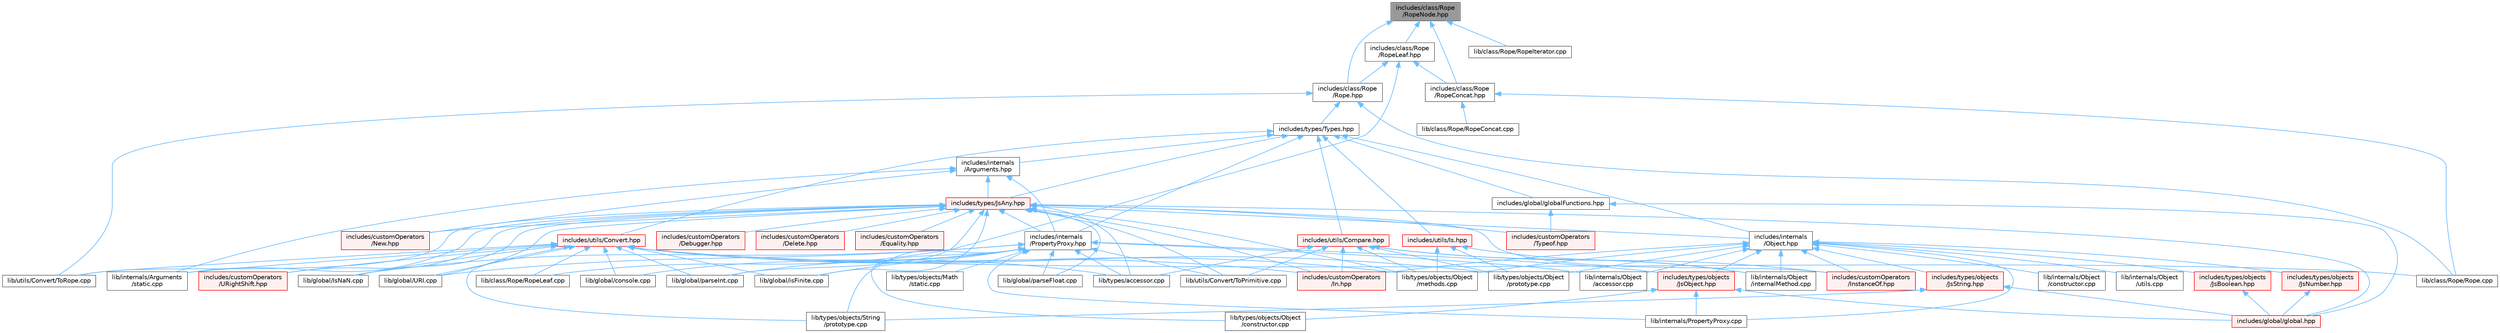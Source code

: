 digraph "includes/class/Rope/RopeNode.hpp"
{
 // LATEX_PDF_SIZE
  bgcolor="transparent";
  edge [fontname=Helvetica,fontsize=10,labelfontname=Helvetica,labelfontsize=10];
  node [fontname=Helvetica,fontsize=10,shape=box,height=0.2,width=0.4];
  Node1 [id="Node000001",label="includes/class/Rope\l/RopeNode.hpp",height=0.2,width=0.4,color="gray40", fillcolor="grey60", style="filled", fontcolor="black",tooltip=" "];
  Node1 -> Node2 [id="edge1_Node000001_Node000002",dir="back",color="steelblue1",style="solid",tooltip=" "];
  Node2 [id="Node000002",label="includes/class/Rope\l/Rope.hpp",height=0.2,width=0.4,color="grey40", fillcolor="white", style="filled",URL="$Rope_8hpp.html",tooltip=" "];
  Node2 -> Node3 [id="edge2_Node000002_Node000003",dir="back",color="steelblue1",style="solid",tooltip=" "];
  Node3 [id="Node000003",label="includes/types/Types.hpp",height=0.2,width=0.4,color="grey40", fillcolor="white", style="filled",URL="$Types_8hpp.html",tooltip=" "];
  Node3 -> Node4 [id="edge3_Node000003_Node000004",dir="back",color="steelblue1",style="solid",tooltip=" "];
  Node4 [id="Node000004",label="includes/global/globalFunctions.hpp",height=0.2,width=0.4,color="grey40", fillcolor="white", style="filled",URL="$globalFunctions_8hpp.html",tooltip=" "];
  Node4 -> Node5 [id="edge4_Node000004_Node000005",dir="back",color="steelblue1",style="solid",tooltip=" "];
  Node5 [id="Node000005",label="includes/customOperators\l/Typeof.hpp",height=0.2,width=0.4,color="red", fillcolor="#FFF0F0", style="filled",URL="$Typeof_8hpp.html",tooltip=" "];
  Node4 -> Node7 [id="edge5_Node000004_Node000007",dir="back",color="steelblue1",style="solid",tooltip=" "];
  Node7 [id="Node000007",label="includes/global/global.hpp",height=0.2,width=0.4,color="red", fillcolor="#FFF0F0", style="filled",URL="$global_8hpp.html",tooltip=" "];
  Node3 -> Node10 [id="edge6_Node000003_Node000010",dir="back",color="steelblue1",style="solid",tooltip=" "];
  Node10 [id="Node000010",label="includes/internals\l/Arguments.hpp",height=0.2,width=0.4,color="grey40", fillcolor="white", style="filled",URL="$Arguments_8hpp.html",tooltip=" "];
  Node10 -> Node11 [id="edge7_Node000010_Node000011",dir="back",color="steelblue1",style="solid",tooltip=" "];
  Node11 [id="Node000011",label="includes/customOperators\l/New.hpp",height=0.2,width=0.4,color="red", fillcolor="#FFF0F0", style="filled",URL="$New_8hpp.html",tooltip=" "];
  Node10 -> Node12 [id="edge8_Node000010_Node000012",dir="back",color="steelblue1",style="solid",tooltip=" "];
  Node12 [id="Node000012",label="includes/internals\l/PropertyProxy.hpp",height=0.2,width=0.4,color="grey40", fillcolor="white", style="filled",URL="$PropertyProxy_8hpp.html",tooltip=" "];
  Node12 -> Node13 [id="edge9_Node000012_Node000013",dir="back",color="steelblue1",style="solid",tooltip=" "];
  Node13 [id="Node000013",label="includes/types/objects\l/JsObject.hpp",height=0.2,width=0.4,color="red", fillcolor="#FFF0F0", style="filled",URL="$JsObject_8hpp.html",tooltip=" "];
  Node13 -> Node7 [id="edge10_Node000013_Node000007",dir="back",color="steelblue1",style="solid",tooltip=" "];
  Node13 -> Node35 [id="edge11_Node000013_Node000035",dir="back",color="steelblue1",style="solid",tooltip=" "];
  Node35 [id="Node000035",label="lib/internals/PropertyProxy.cpp",height=0.2,width=0.4,color="grey40", fillcolor="white", style="filled",URL="$PropertyProxy_8cpp.html",tooltip=" "];
  Node13 -> Node28 [id="edge12_Node000013_Node000028",dir="back",color="steelblue1",style="solid",tooltip=" "];
  Node28 [id="Node000028",label="lib/types/objects/Object\l/constructor.cpp",height=0.2,width=0.4,color="grey40", fillcolor="white", style="filled",URL="$types_2objects_2Object_2constructor_8cpp.html",tooltip=" "];
  Node12 -> Node43 [id="edge13_Node000012_Node000043",dir="back",color="steelblue1",style="solid",tooltip=" "];
  Node43 [id="Node000043",label="lib/global/IsNaN.cpp",height=0.2,width=0.4,color="grey40", fillcolor="white", style="filled",URL="$IsNaN_8cpp.html",tooltip=" "];
  Node12 -> Node44 [id="edge14_Node000012_Node000044",dir="back",color="steelblue1",style="solid",tooltip=" "];
  Node44 [id="Node000044",label="lib/global/URI.cpp",height=0.2,width=0.4,color="grey40", fillcolor="white", style="filled",URL="$URI_8cpp.html",tooltip=" "];
  Node12 -> Node45 [id="edge15_Node000012_Node000045",dir="back",color="steelblue1",style="solid",tooltip=" "];
  Node45 [id="Node000045",label="lib/global/console.cpp",height=0.2,width=0.4,color="grey40", fillcolor="white", style="filled",URL="$console_8cpp.html",tooltip=" "];
  Node12 -> Node46 [id="edge16_Node000012_Node000046",dir="back",color="steelblue1",style="solid",tooltip=" "];
  Node46 [id="Node000046",label="lib/global/isFinite.cpp",height=0.2,width=0.4,color="grey40", fillcolor="white", style="filled",URL="$isFinite_8cpp.html",tooltip=" "];
  Node12 -> Node47 [id="edge17_Node000012_Node000047",dir="back",color="steelblue1",style="solid",tooltip=" "];
  Node47 [id="Node000047",label="lib/global/parseFloat.cpp",height=0.2,width=0.4,color="grey40", fillcolor="white", style="filled",URL="$parseFloat_8cpp.html",tooltip=" "];
  Node12 -> Node48 [id="edge18_Node000012_Node000048",dir="back",color="steelblue1",style="solid",tooltip=" "];
  Node48 [id="Node000048",label="lib/global/parseInt.cpp",height=0.2,width=0.4,color="grey40", fillcolor="white", style="filled",URL="$parseInt_8cpp.html",tooltip=" "];
  Node12 -> Node49 [id="edge19_Node000012_Node000049",dir="back",color="steelblue1",style="solid",tooltip=" "];
  Node49 [id="Node000049",label="lib/internals/Object\l/accessor.cpp",height=0.2,width=0.4,color="grey40", fillcolor="white", style="filled",URL="$internals_2Object_2accessor_8cpp.html",tooltip=" "];
  Node12 -> Node35 [id="edge20_Node000012_Node000035",dir="back",color="steelblue1",style="solid",tooltip=" "];
  Node12 -> Node21 [id="edge21_Node000012_Node000021",dir="back",color="steelblue1",style="solid",tooltip=" "];
  Node21 [id="Node000021",label="lib/types/accessor.cpp",height=0.2,width=0.4,color="grey40", fillcolor="white", style="filled",URL="$types_2accessor_8cpp.html",tooltip=" "];
  Node12 -> Node50 [id="edge22_Node000012_Node000050",dir="back",color="steelblue1",style="solid",tooltip=" "];
  Node50 [id="Node000050",label="lib/types/objects/Math\l/static.cpp",height=0.2,width=0.4,color="grey40", fillcolor="white", style="filled",URL="$types_2objects_2Math_2static_8cpp.html",tooltip=" "];
  Node12 -> Node28 [id="edge23_Node000012_Node000028",dir="back",color="steelblue1",style="solid",tooltip=" "];
  Node12 -> Node51 [id="edge24_Node000012_Node000051",dir="back",color="steelblue1",style="solid",tooltip=" "];
  Node51 [id="Node000051",label="lib/types/objects/String\l/prototype.cpp",height=0.2,width=0.4,color="grey40", fillcolor="white", style="filled",URL="$String_2prototype_8cpp.html",tooltip=" "];
  Node12 -> Node52 [id="edge25_Node000012_Node000052",dir="back",color="steelblue1",style="solid",tooltip=" "];
  Node52 [id="Node000052",label="lib/utils/Convert/ToPrimitive.cpp",height=0.2,width=0.4,color="grey40", fillcolor="white", style="filled",URL="$ToPrimitive_8cpp.html",tooltip=" "];
  Node10 -> Node53 [id="edge26_Node000010_Node000053",dir="back",color="steelblue1",style="solid",tooltip=" "];
  Node53 [id="Node000053",label="includes/types/JsAny.hpp",height=0.2,width=0.4,color="red", fillcolor="#FFF0F0", style="filled",URL="$JsAny_8hpp.html",tooltip=" "];
  Node53 -> Node54 [id="edge27_Node000053_Node000054",dir="back",color="steelblue1",style="solid",tooltip=" "];
  Node54 [id="Node000054",label="includes/customOperators\l/Debugger.hpp",height=0.2,width=0.4,color="red", fillcolor="#FFF0F0", style="filled",URL="$Debugger_8hpp.html",tooltip=" "];
  Node53 -> Node55 [id="edge28_Node000053_Node000055",dir="back",color="steelblue1",style="solid",tooltip=" "];
  Node55 [id="Node000055",label="includes/customOperators\l/Delete.hpp",height=0.2,width=0.4,color="red", fillcolor="#FFF0F0", style="filled",URL="$Delete_8hpp.html",tooltip=" "];
  Node53 -> Node56 [id="edge29_Node000053_Node000056",dir="back",color="steelblue1",style="solid",tooltip=" "];
  Node56 [id="Node000056",label="includes/customOperators\l/Equality.hpp",height=0.2,width=0.4,color="red", fillcolor="#FFF0F0", style="filled",URL="$Equality_8hpp.html",tooltip=" "];
  Node53 -> Node57 [id="edge30_Node000053_Node000057",dir="back",color="steelblue1",style="solid",tooltip=" "];
  Node57 [id="Node000057",label="includes/customOperators\l/In.hpp",height=0.2,width=0.4,color="red", fillcolor="#FFF0F0", style="filled",URL="$In_8hpp.html",tooltip=" "];
  Node53 -> Node58 [id="edge31_Node000053_Node000058",dir="back",color="steelblue1",style="solid",tooltip=" "];
  Node58 [id="Node000058",label="includes/customOperators\l/InstanceOf.hpp",height=0.2,width=0.4,color="red", fillcolor="#FFF0F0", style="filled",URL="$InstanceOf_8hpp.html",tooltip=" "];
  Node53 -> Node11 [id="edge32_Node000053_Node000011",dir="back",color="steelblue1",style="solid",tooltip=" "];
  Node53 -> Node5 [id="edge33_Node000053_Node000005",dir="back",color="steelblue1",style="solid",tooltip=" "];
  Node53 -> Node59 [id="edge34_Node000053_Node000059",dir="back",color="steelblue1",style="solid",tooltip=" "];
  Node59 [id="Node000059",label="includes/customOperators\l/URightShift.hpp",height=0.2,width=0.4,color="red", fillcolor="#FFF0F0", style="filled",URL="$URightShift_8hpp.html",tooltip=" "];
  Node53 -> Node7 [id="edge35_Node000053_Node000007",dir="back",color="steelblue1",style="solid",tooltip=" "];
  Node53 -> Node109 [id="edge36_Node000053_Node000109",dir="back",color="steelblue1",style="solid",tooltip=" "];
  Node109 [id="Node000109",label="includes/internals\l/Object.hpp",height=0.2,width=0.4,color="grey40", fillcolor="white", style="filled",URL="$Object_8hpp.html",tooltip=" "];
  Node109 -> Node57 [id="edge37_Node000109_Node000057",dir="back",color="steelblue1",style="solid",tooltip=" "];
  Node109 -> Node58 [id="edge38_Node000109_Node000058",dir="back",color="steelblue1",style="solid",tooltip=" "];
  Node109 -> Node110 [id="edge39_Node000109_Node000110",dir="back",color="steelblue1",style="solid",tooltip=" "];
  Node110 [id="Node000110",label="includes/types/objects\l/JsBoolean.hpp",height=0.2,width=0.4,color="red", fillcolor="#FFF0F0", style="filled",URL="$JsBoolean_8hpp.html",tooltip=" "];
  Node110 -> Node7 [id="edge40_Node000110_Node000007",dir="back",color="steelblue1",style="solid",tooltip=" "];
  Node109 -> Node111 [id="edge41_Node000109_Node000111",dir="back",color="steelblue1",style="solid",tooltip=" "];
  Node111 [id="Node000111",label="includes/types/objects\l/JsNumber.hpp",height=0.2,width=0.4,color="red", fillcolor="#FFF0F0", style="filled",URL="$JsNumber_8hpp.html",tooltip=" "];
  Node111 -> Node7 [id="edge42_Node000111_Node000007",dir="back",color="steelblue1",style="solid",tooltip=" "];
  Node109 -> Node13 [id="edge43_Node000109_Node000013",dir="back",color="steelblue1",style="solid",tooltip=" "];
  Node109 -> Node66 [id="edge44_Node000109_Node000066",dir="back",color="steelblue1",style="solid",tooltip=" "];
  Node66 [id="Node000066",label="includes/types/objects\l/JsString.hpp",height=0.2,width=0.4,color="red", fillcolor="#FFF0F0", style="filled",URL="$JsString_8hpp.html",tooltip=" "];
  Node66 -> Node7 [id="edge45_Node000066_Node000007",dir="back",color="steelblue1",style="solid",tooltip=" "];
  Node66 -> Node51 [id="edge46_Node000066_Node000051",dir="back",color="steelblue1",style="solid",tooltip=" "];
  Node109 -> Node49 [id="edge47_Node000109_Node000049",dir="back",color="steelblue1",style="solid",tooltip=" "];
  Node109 -> Node108 [id="edge48_Node000109_Node000108",dir="back",color="steelblue1",style="solid",tooltip=" "];
  Node108 [id="Node000108",label="lib/internals/Object\l/constructor.cpp",height=0.2,width=0.4,color="grey40", fillcolor="white", style="filled",URL="$internals_2Object_2constructor_8cpp.html",tooltip=" "];
  Node109 -> Node69 [id="edge49_Node000109_Node000069",dir="back",color="steelblue1",style="solid",tooltip=" "];
  Node69 [id="Node000069",label="lib/internals/Object\l/internalMethod.cpp",height=0.2,width=0.4,color="grey40", fillcolor="white", style="filled",URL="$internals_2Object_2internalMethod_8cpp.html",tooltip=" "];
  Node109 -> Node112 [id="edge50_Node000109_Node000112",dir="back",color="steelblue1",style="solid",tooltip=" "];
  Node112 [id="Node000112",label="lib/internals/Object\l/utils.cpp",height=0.2,width=0.4,color="grey40", fillcolor="white", style="filled",URL="$utils_8cpp.html",tooltip=" "];
  Node109 -> Node35 [id="edge51_Node000109_Node000035",dir="back",color="steelblue1",style="solid",tooltip=" "];
  Node109 -> Node29 [id="edge52_Node000109_Node000029",dir="back",color="steelblue1",style="solid",tooltip=" "];
  Node29 [id="Node000029",label="lib/types/objects/Object\l/methods.cpp",height=0.2,width=0.4,color="grey40", fillcolor="white", style="filled",URL="$Object_2methods_8cpp.html",tooltip=" "];
  Node109 -> Node30 [id="edge53_Node000109_Node000030",dir="back",color="steelblue1",style="solid",tooltip=" "];
  Node30 [id="Node000030",label="lib/types/objects/Object\l/prototype.cpp",height=0.2,width=0.4,color="grey40", fillcolor="white", style="filled",URL="$Object_2prototype_8cpp.html",tooltip=" "];
  Node53 -> Node12 [id="edge54_Node000053_Node000012",dir="back",color="steelblue1",style="solid",tooltip=" "];
  Node53 -> Node43 [id="edge55_Node000053_Node000043",dir="back",color="steelblue1",style="solid",tooltip=" "];
  Node53 -> Node44 [id="edge56_Node000053_Node000044",dir="back",color="steelblue1",style="solid",tooltip=" "];
  Node53 -> Node46 [id="edge57_Node000053_Node000046",dir="back",color="steelblue1",style="solid",tooltip=" "];
  Node53 -> Node47 [id="edge58_Node000053_Node000047",dir="back",color="steelblue1",style="solid",tooltip=" "];
  Node53 -> Node48 [id="edge59_Node000053_Node000048",dir="back",color="steelblue1",style="solid",tooltip=" "];
  Node53 -> Node20 [id="edge60_Node000053_Node000020",dir="back",color="steelblue1",style="solid",tooltip=" "];
  Node20 [id="Node000020",label="lib/internals/Arguments\l/static.cpp",height=0.2,width=0.4,color="grey40", fillcolor="white", style="filled",URL="$internals_2Arguments_2static_8cpp.html",tooltip=" "];
  Node53 -> Node21 [id="edge61_Node000053_Node000021",dir="back",color="steelblue1",style="solid",tooltip=" "];
  Node53 -> Node29 [id="edge62_Node000053_Node000029",dir="back",color="steelblue1",style="solid",tooltip=" "];
  Node53 -> Node52 [id="edge63_Node000053_Node000052",dir="back",color="steelblue1",style="solid",tooltip=" "];
  Node53 -> Node103 [id="edge64_Node000053_Node000103",dir="back",color="steelblue1",style="solid",tooltip=" "];
  Node103 [id="Node000103",label="lib/utils/Convert/ToRope.cpp",height=0.2,width=0.4,color="grey40", fillcolor="white", style="filled",URL="$ToRope_8cpp.html",tooltip=" "];
  Node10 -> Node20 [id="edge65_Node000010_Node000020",dir="back",color="steelblue1",style="solid",tooltip=" "];
  Node3 -> Node109 [id="edge66_Node000003_Node000109",dir="back",color="steelblue1",style="solid",tooltip=" "];
  Node3 -> Node12 [id="edge67_Node000003_Node000012",dir="back",color="steelblue1",style="solid",tooltip=" "];
  Node3 -> Node53 [id="edge68_Node000003_Node000053",dir="back",color="steelblue1",style="solid",tooltip=" "];
  Node3 -> Node68 [id="edge69_Node000003_Node000068",dir="back",color="steelblue1",style="solid",tooltip=" "];
  Node68 [id="Node000068",label="includes/utils/Compare.hpp",height=0.2,width=0.4,color="red", fillcolor="#FFF0F0", style="filled",URL="$Compare_8hpp.html",tooltip=" "];
  Node68 -> Node57 [id="edge70_Node000068_Node000057",dir="back",color="steelblue1",style="solid",tooltip=" "];
  Node68 -> Node58 [id="edge71_Node000068_Node000058",dir="back",color="steelblue1",style="solid",tooltip=" "];
  Node68 -> Node69 [id="edge72_Node000068_Node000069",dir="back",color="steelblue1",style="solid",tooltip=" "];
  Node68 -> Node21 [id="edge73_Node000068_Node000021",dir="back",color="steelblue1",style="solid",tooltip=" "];
  Node68 -> Node29 [id="edge74_Node000068_Node000029",dir="back",color="steelblue1",style="solid",tooltip=" "];
  Node68 -> Node30 [id="edge75_Node000068_Node000030",dir="back",color="steelblue1",style="solid",tooltip=" "];
  Node68 -> Node52 [id="edge76_Node000068_Node000052",dir="back",color="steelblue1",style="solid",tooltip=" "];
  Node3 -> Node70 [id="edge77_Node000003_Node000070",dir="back",color="steelblue1",style="solid",tooltip=" "];
  Node70 [id="Node000070",label="includes/utils/Convert.hpp",height=0.2,width=0.4,color="red", fillcolor="#FFF0F0", style="filled",URL="$Convert_8hpp.html",tooltip=" "];
  Node70 -> Node57 [id="edge78_Node000070_Node000057",dir="back",color="steelblue1",style="solid",tooltip=" "];
  Node70 -> Node59 [id="edge79_Node000070_Node000059",dir="back",color="steelblue1",style="solid",tooltip=" "];
  Node70 -> Node72 [id="edge80_Node000070_Node000072",dir="back",color="steelblue1",style="solid",tooltip=" "];
  Node72 [id="Node000072",label="lib/class/Rope/Rope.cpp",height=0.2,width=0.4,color="grey40", fillcolor="white", style="filled",URL="$Rope_8cpp.html",tooltip=" "];
  Node70 -> Node73 [id="edge81_Node000070_Node000073",dir="back",color="steelblue1",style="solid",tooltip=" "];
  Node73 [id="Node000073",label="lib/class/Rope/RopeLeaf.cpp",height=0.2,width=0.4,color="grey40", fillcolor="white", style="filled",URL="$RopeLeaf_8cpp.html",tooltip=" "];
  Node70 -> Node43 [id="edge82_Node000070_Node000043",dir="back",color="steelblue1",style="solid",tooltip=" "];
  Node70 -> Node44 [id="edge83_Node000070_Node000044",dir="back",color="steelblue1",style="solid",tooltip=" "];
  Node70 -> Node45 [id="edge84_Node000070_Node000045",dir="back",color="steelblue1",style="solid",tooltip=" "];
  Node70 -> Node46 [id="edge85_Node000070_Node000046",dir="back",color="steelblue1",style="solid",tooltip=" "];
  Node70 -> Node48 [id="edge86_Node000070_Node000048",dir="back",color="steelblue1",style="solid",tooltip=" "];
  Node70 -> Node20 [id="edge87_Node000070_Node000020",dir="back",color="steelblue1",style="solid",tooltip=" "];
  Node70 -> Node21 [id="edge88_Node000070_Node000021",dir="back",color="steelblue1",style="solid",tooltip=" "];
  Node70 -> Node29 [id="edge89_Node000070_Node000029",dir="back",color="steelblue1",style="solid",tooltip=" "];
  Node70 -> Node30 [id="edge90_Node000070_Node000030",dir="back",color="steelblue1",style="solid",tooltip=" "];
  Node70 -> Node51 [id="edge91_Node000070_Node000051",dir="back",color="steelblue1",style="solid",tooltip=" "];
  Node70 -> Node103 [id="edge92_Node000070_Node000103",dir="back",color="steelblue1",style="solid",tooltip=" "];
  Node3 -> Node107 [id="edge93_Node000003_Node000107",dir="back",color="steelblue1",style="solid",tooltip=" "];
  Node107 [id="Node000107",label="includes/utils/Is.hpp",height=0.2,width=0.4,color="red", fillcolor="#FFF0F0", style="filled",URL="$Is_8hpp.html",tooltip=" "];
  Node107 -> Node69 [id="edge94_Node000107_Node000069",dir="back",color="steelblue1",style="solid",tooltip=" "];
  Node107 -> Node29 [id="edge95_Node000107_Node000029",dir="back",color="steelblue1",style="solid",tooltip=" "];
  Node107 -> Node30 [id="edge96_Node000107_Node000030",dir="back",color="steelblue1",style="solid",tooltip=" "];
  Node2 -> Node72 [id="edge97_Node000002_Node000072",dir="back",color="steelblue1",style="solid",tooltip=" "];
  Node2 -> Node103 [id="edge98_Node000002_Node000103",dir="back",color="steelblue1",style="solid",tooltip=" "];
  Node1 -> Node115 [id="edge99_Node000001_Node000115",dir="back",color="steelblue1",style="solid",tooltip=" "];
  Node115 [id="Node000115",label="includes/class/Rope\l/RopeConcat.hpp",height=0.2,width=0.4,color="grey40", fillcolor="white", style="filled",URL="$RopeConcat_8hpp.html",tooltip=" "];
  Node115 -> Node72 [id="edge100_Node000115_Node000072",dir="back",color="steelblue1",style="solid",tooltip=" "];
  Node115 -> Node116 [id="edge101_Node000115_Node000116",dir="back",color="steelblue1",style="solid",tooltip=" "];
  Node116 [id="Node000116",label="lib/class/Rope/RopeConcat.cpp",height=0.2,width=0.4,color="grey40", fillcolor="white", style="filled",URL="$RopeConcat_8cpp.html",tooltip=" "];
  Node1 -> Node117 [id="edge102_Node000001_Node000117",dir="back",color="steelblue1",style="solid",tooltip=" "];
  Node117 [id="Node000117",label="includes/class/Rope\l/RopeLeaf.hpp",height=0.2,width=0.4,color="grey40", fillcolor="white", style="filled",URL="$RopeLeaf_8hpp.html",tooltip=" "];
  Node117 -> Node2 [id="edge103_Node000117_Node000002",dir="back",color="steelblue1",style="solid",tooltip=" "];
  Node117 -> Node115 [id="edge104_Node000117_Node000115",dir="back",color="steelblue1",style="solid",tooltip=" "];
  Node117 -> Node73 [id="edge105_Node000117_Node000073",dir="back",color="steelblue1",style="solid",tooltip=" "];
  Node1 -> Node118 [id="edge106_Node000001_Node000118",dir="back",color="steelblue1",style="solid",tooltip=" "];
  Node118 [id="Node000118",label="lib/class/Rope/RopeIterator.cpp",height=0.2,width=0.4,color="grey40", fillcolor="white", style="filled",URL="$RopeIterator_8cpp.html",tooltip=" "];
}
